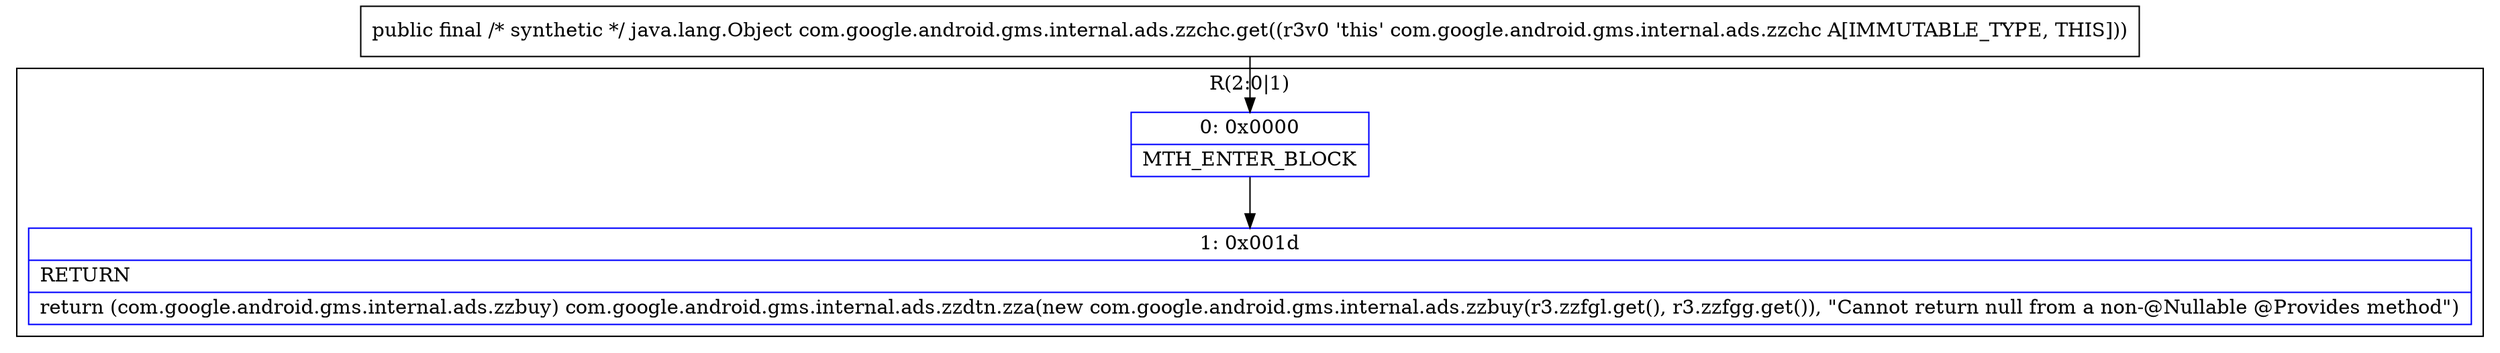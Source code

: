 digraph "CFG forcom.google.android.gms.internal.ads.zzchc.get()Ljava\/lang\/Object;" {
subgraph cluster_Region_284992264 {
label = "R(2:0|1)";
node [shape=record,color=blue];
Node_0 [shape=record,label="{0\:\ 0x0000|MTH_ENTER_BLOCK\l}"];
Node_1 [shape=record,label="{1\:\ 0x001d|RETURN\l|return (com.google.android.gms.internal.ads.zzbuy) com.google.android.gms.internal.ads.zzdtn.zza(new com.google.android.gms.internal.ads.zzbuy(r3.zzfgl.get(), r3.zzfgg.get()), \"Cannot return null from a non\-@Nullable @Provides method\")\l}"];
}
MethodNode[shape=record,label="{public final \/* synthetic *\/ java.lang.Object com.google.android.gms.internal.ads.zzchc.get((r3v0 'this' com.google.android.gms.internal.ads.zzchc A[IMMUTABLE_TYPE, THIS])) }"];
MethodNode -> Node_0;
Node_0 -> Node_1;
}


